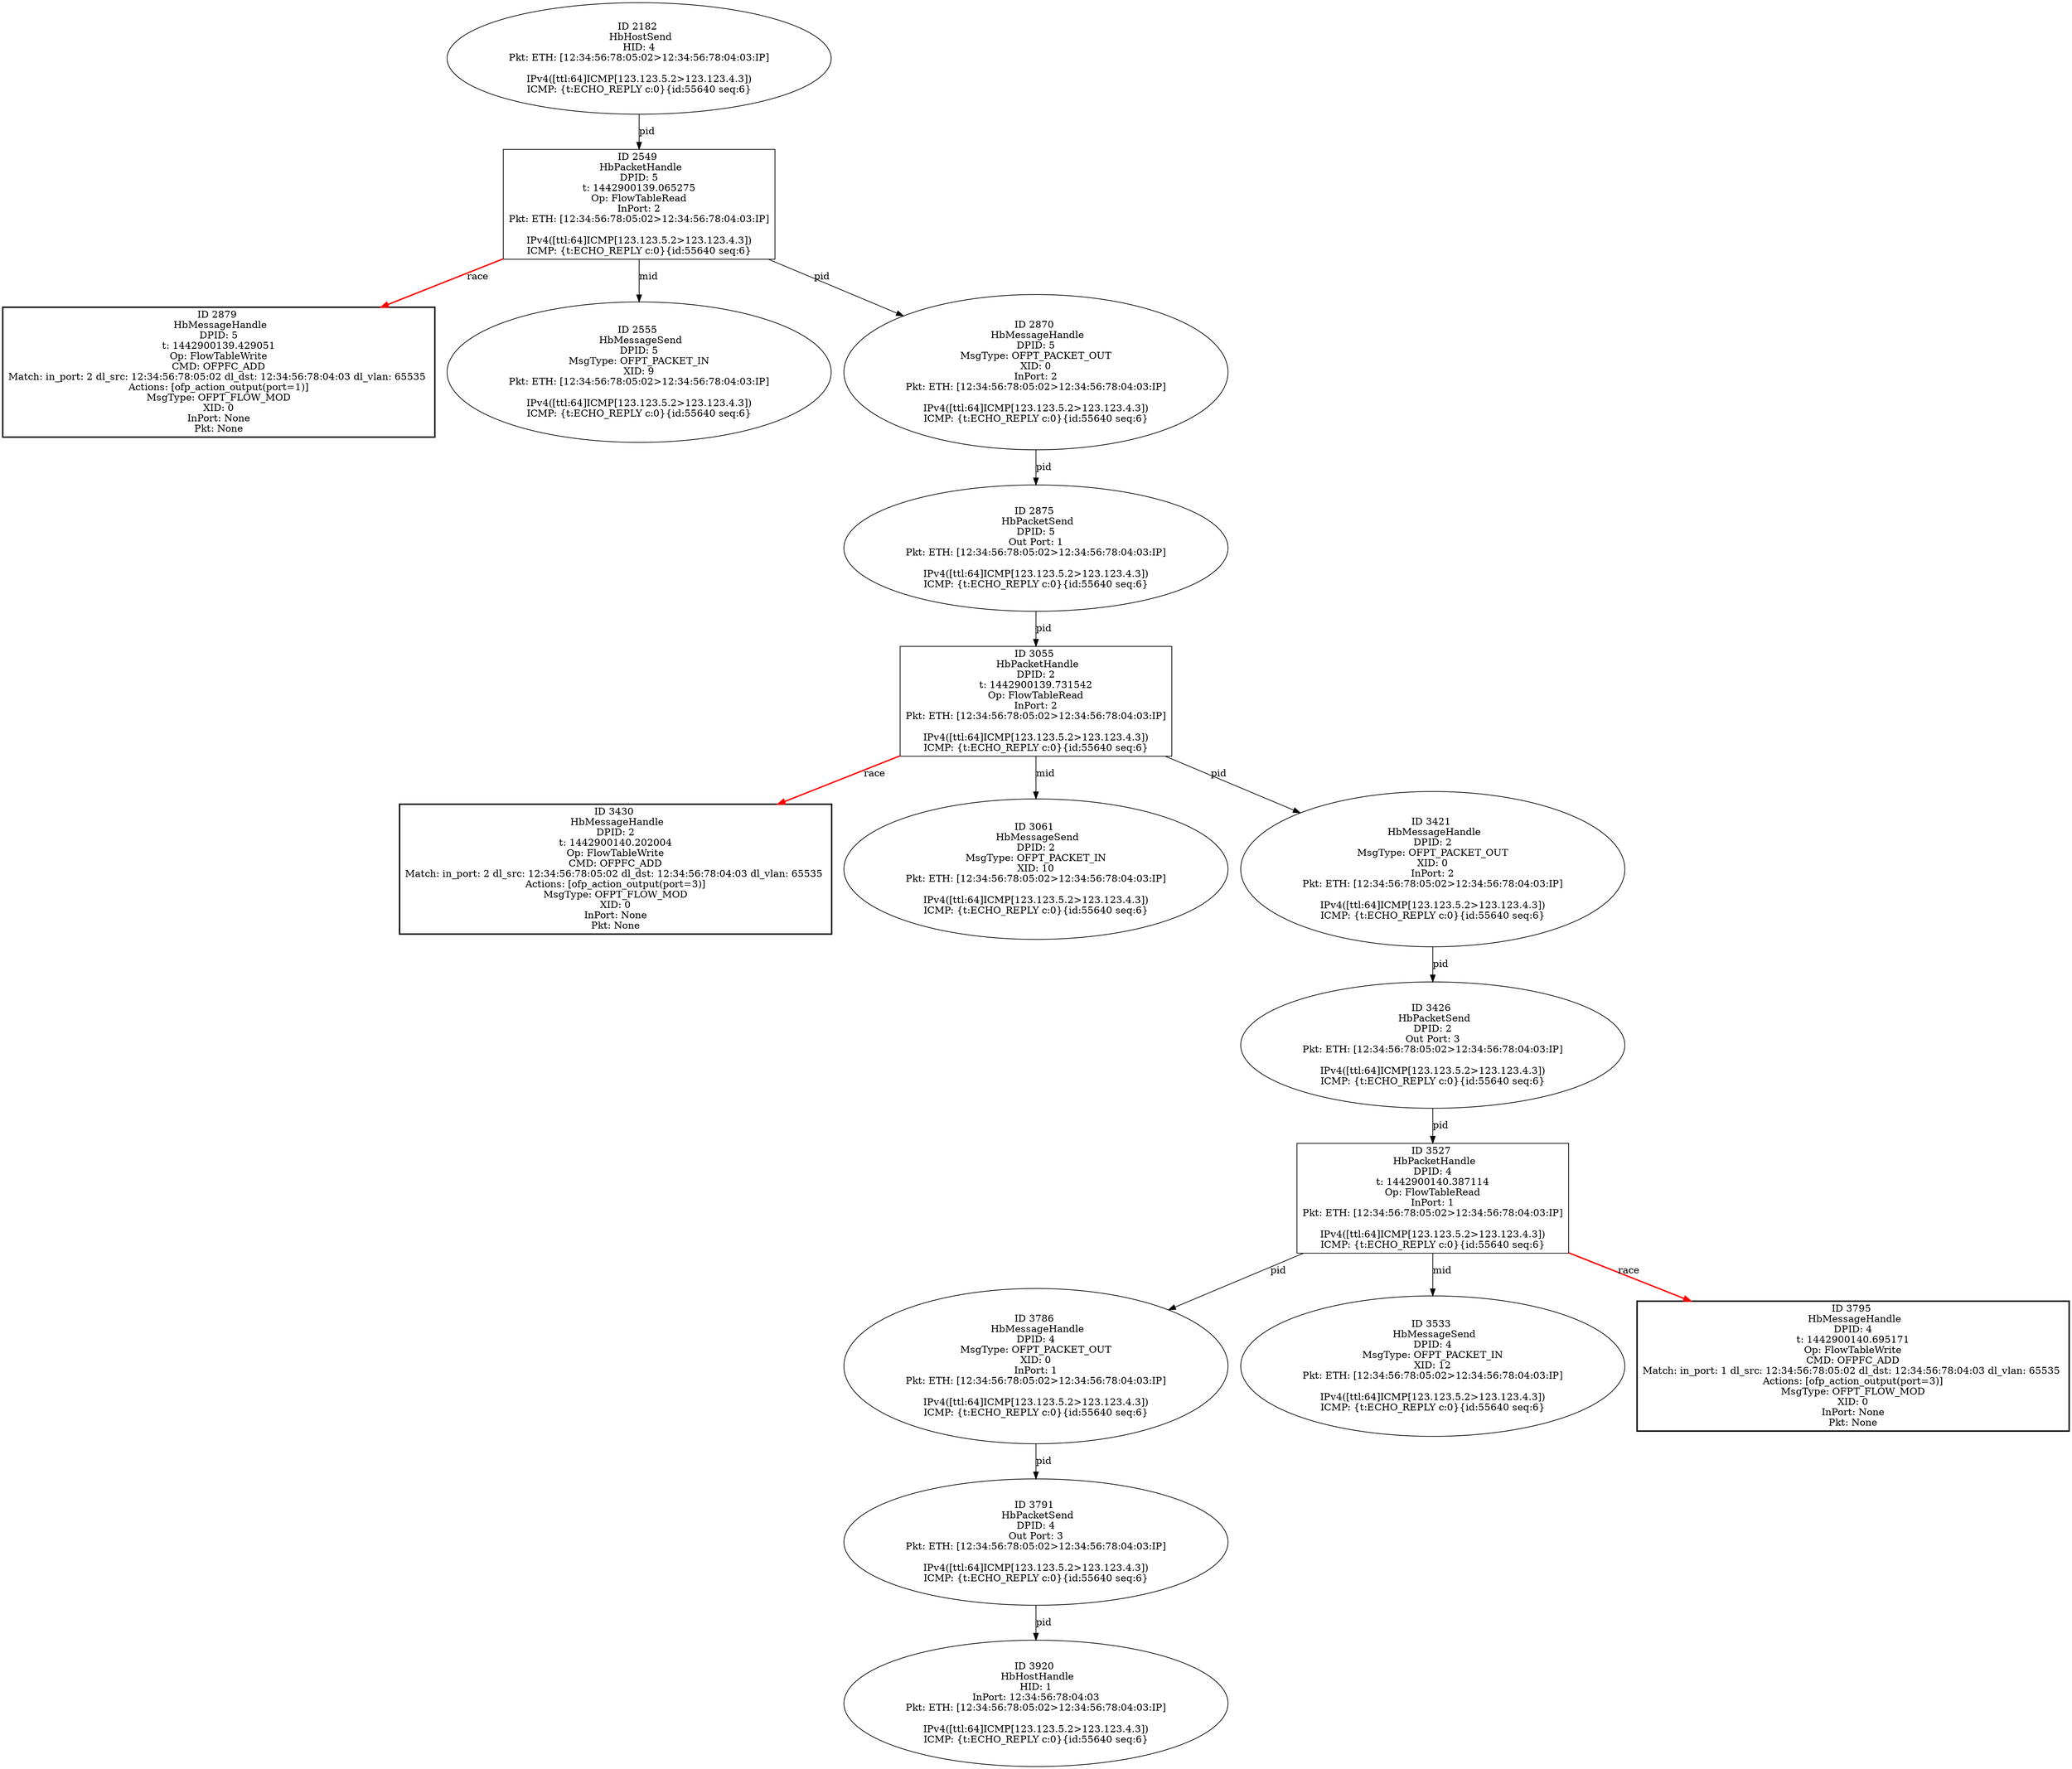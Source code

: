 strict digraph G {
2879 [shape=box, style=bold, event=<hb_events.HbMessageHandle object at 0x10811e0d0>, label="ID 2879 
 HbMessageHandle
DPID: 5
t: 1442900139.429051
Op: FlowTableWrite
CMD: OFPFC_ADD
Match: in_port: 2 dl_src: 12:34:56:78:05:02 dl_dst: 12:34:56:78:04:03 dl_vlan: 65535 
Actions: [ofp_action_output(port=1)]
MsgType: OFPT_FLOW_MOD
XID: 0
InPort: None
Pkt: None"];
3426 [shape=oval, event=<hb_events.HbPacketSend object at 0x108389050>, label="ID 3426 
 HbPacketSend
DPID: 2
Out Port: 3
Pkt: ETH: [12:34:56:78:05:02>12:34:56:78:04:03:IP]

IPv4([ttl:64]ICMP[123.123.5.2>123.123.4.3])
ICMP: {t:ECHO_REPLY c:0}{id:55640 seq:6}"];
2555 [shape=oval, event=<hb_events.HbMessageSend object at 0x107d50e10>, label="ID 2555 
 HbMessageSend
DPID: 5
MsgType: OFPT_PACKET_IN
XID: 9
Pkt: ETH: [12:34:56:78:05:02>12:34:56:78:04:03:IP]

IPv4([ttl:64]ICMP[123.123.5.2>123.123.4.3])
ICMP: {t:ECHO_REPLY c:0}{id:55640 seq:6}"];
3430 [shape=box, style=bold, event=<hb_events.HbMessageHandle object at 0x10839cd10>, label="ID 3430 
 HbMessageHandle
DPID: 2
t: 1442900140.202004
Op: FlowTableWrite
CMD: OFPFC_ADD
Match: in_port: 2 dl_src: 12:34:56:78:05:02 dl_dst: 12:34:56:78:04:03 dl_vlan: 65535 
Actions: [ofp_action_output(port=3)]
MsgType: OFPT_FLOW_MOD
XID: 0
InPort: None
Pkt: None"];
2182 [shape=oval, event=<hb_events.HbHostSend object at 0x107c60b50>, label="ID 2182 
 HbHostSend
HID: 4
Pkt: ETH: [12:34:56:78:05:02>12:34:56:78:04:03:IP]

IPv4([ttl:64]ICMP[123.123.5.2>123.123.4.3])
ICMP: {t:ECHO_REPLY c:0}{id:55640 seq:6}"];
3527 [shape=box, event=<hb_events.HbPacketHandle object at 0x1083ddbd0>, label="ID 3527 
 HbPacketHandle
DPID: 4
t: 1442900140.387114
Op: FlowTableRead
InPort: 1
Pkt: ETH: [12:34:56:78:05:02>12:34:56:78:04:03:IP]

IPv4([ttl:64]ICMP[123.123.5.2>123.123.4.3])
ICMP: {t:ECHO_REPLY c:0}{id:55640 seq:6}"];
3786 [shape=oval, event=<hb_events.HbMessageHandle object at 0x108508cd0>, label="ID 3786 
 HbMessageHandle
DPID: 4
MsgType: OFPT_PACKET_OUT
XID: 0
InPort: 1
Pkt: ETH: [12:34:56:78:05:02>12:34:56:78:04:03:IP]

IPv4([ttl:64]ICMP[123.123.5.2>123.123.4.3])
ICMP: {t:ECHO_REPLY c:0}{id:55640 seq:6}"];
3533 [shape=oval, event=<hb_events.HbMessageSend object at 0x1083f2590>, label="ID 3533 
 HbMessageSend
DPID: 4
MsgType: OFPT_PACKET_IN
XID: 12
Pkt: ETH: [12:34:56:78:05:02>12:34:56:78:04:03:IP]

IPv4([ttl:64]ICMP[123.123.5.2>123.123.4.3])
ICMP: {t:ECHO_REPLY c:0}{id:55640 seq:6}"];
3055 [shape=box, event=<hb_events.HbPacketHandle object at 0x1081d97d0>, label="ID 3055 
 HbPacketHandle
DPID: 2
t: 1442900139.731542
Op: FlowTableRead
InPort: 2
Pkt: ETH: [12:34:56:78:05:02>12:34:56:78:04:03:IP]

IPv4([ttl:64]ICMP[123.123.5.2>123.123.4.3])
ICMP: {t:ECHO_REPLY c:0}{id:55640 seq:6}"];
3920 [shape=oval, event=<hb_events.HbHostHandle object at 0x1085aaed0>, label="ID 3920 
 HbHostHandle
HID: 1
InPort: 12:34:56:78:04:03
Pkt: ETH: [12:34:56:78:05:02>12:34:56:78:04:03:IP]

IPv4([ttl:64]ICMP[123.123.5.2>123.123.4.3])
ICMP: {t:ECHO_REPLY c:0}{id:55640 seq:6}"];
3795 [shape=box, style=bold, event=<hb_events.HbMessageHandle object at 0x10852dc90>, label="ID 3795 
 HbMessageHandle
DPID: 4
t: 1442900140.695171
Op: FlowTableWrite
CMD: OFPFC_ADD
Match: in_port: 1 dl_src: 12:34:56:78:05:02 dl_dst: 12:34:56:78:04:03 dl_vlan: 65535 
Actions: [ofp_action_output(port=3)]
MsgType: OFPT_FLOW_MOD
XID: 0
InPort: None
Pkt: None"];
3061 [shape=oval, event=<hb_events.HbMessageSend object at 0x1081e0290>, label="ID 3061 
 HbMessageSend
DPID: 2
MsgType: OFPT_PACKET_IN
XID: 10
Pkt: ETH: [12:34:56:78:05:02>12:34:56:78:04:03:IP]

IPv4([ttl:64]ICMP[123.123.5.2>123.123.4.3])
ICMP: {t:ECHO_REPLY c:0}{id:55640 seq:6}"];
2870 [shape=oval, event=<hb_events.HbMessageHandle object at 0x108111690>, label="ID 2870 
 HbMessageHandle
DPID: 5
MsgType: OFPT_PACKET_OUT
XID: 0
InPort: 2
Pkt: ETH: [12:34:56:78:05:02>12:34:56:78:04:03:IP]

IPv4([ttl:64]ICMP[123.123.5.2>123.123.4.3])
ICMP: {t:ECHO_REPLY c:0}{id:55640 seq:6}"];
2875 [shape=oval, event=<hb_events.HbPacketSend object at 0x1080fddd0>, label="ID 2875 
 HbPacketSend
DPID: 5
Out Port: 1
Pkt: ETH: [12:34:56:78:05:02>12:34:56:78:04:03:IP]

IPv4([ttl:64]ICMP[123.123.5.2>123.123.4.3])
ICMP: {t:ECHO_REPLY c:0}{id:55640 seq:6}"];
3421 [shape=oval, event=<hb_events.HbMessageHandle object at 0x1083891d0>, label="ID 3421 
 HbMessageHandle
DPID: 2
MsgType: OFPT_PACKET_OUT
XID: 0
InPort: 2
Pkt: ETH: [12:34:56:78:05:02>12:34:56:78:04:03:IP]

IPv4([ttl:64]ICMP[123.123.5.2>123.123.4.3])
ICMP: {t:ECHO_REPLY c:0}{id:55640 seq:6}"];
3791 [shape=oval, event=<hb_events.HbPacketSend object at 0x10851cbd0>, label="ID 3791 
 HbPacketSend
DPID: 4
Out Port: 3
Pkt: ETH: [12:34:56:78:05:02>12:34:56:78:04:03:IP]

IPv4([ttl:64]ICMP[123.123.5.2>123.123.4.3])
ICMP: {t:ECHO_REPLY c:0}{id:55640 seq:6}"];
2549 [shape=box, event=<hb_events.HbPacketHandle object at 0x107d50410>, label="ID 2549 
 HbPacketHandle
DPID: 5
t: 1442900139.065275
Op: FlowTableRead
InPort: 2
Pkt: ETH: [12:34:56:78:05:02>12:34:56:78:04:03:IP]

IPv4([ttl:64]ICMP[123.123.5.2>123.123.4.3])
ICMP: {t:ECHO_REPLY c:0}{id:55640 seq:6}"];
3426 -> 3527  [rel=pid, label=pid];
2875 -> 3055  [rel=pid, label=pid];
2182 -> 2549  [rel=pid, label=pid];
3527 -> 3786  [rel=pid, label=pid];
3527 -> 3795  [harmful=True, color=red, style=bold, rel=race, label=race];
3527 -> 3533  [rel=mid, label=mid];
3786 -> 3791  [rel=pid, label=pid];
3055 -> 3061  [rel=mid, label=mid];
3055 -> 3430  [harmful=True, color=red, style=bold, rel=race, label=race];
3055 -> 3421  [rel=pid, label=pid];
2870 -> 2875  [rel=pid, label=pid];
3421 -> 3426  [rel=pid, label=pid];
3791 -> 3920  [rel=pid, label=pid];
2549 -> 2555  [rel=mid, label=mid];
2549 -> 2870  [rel=pid, label=pid];
2549 -> 2879  [harmful=True, color=red, style=bold, rel=race, label=race];
}
